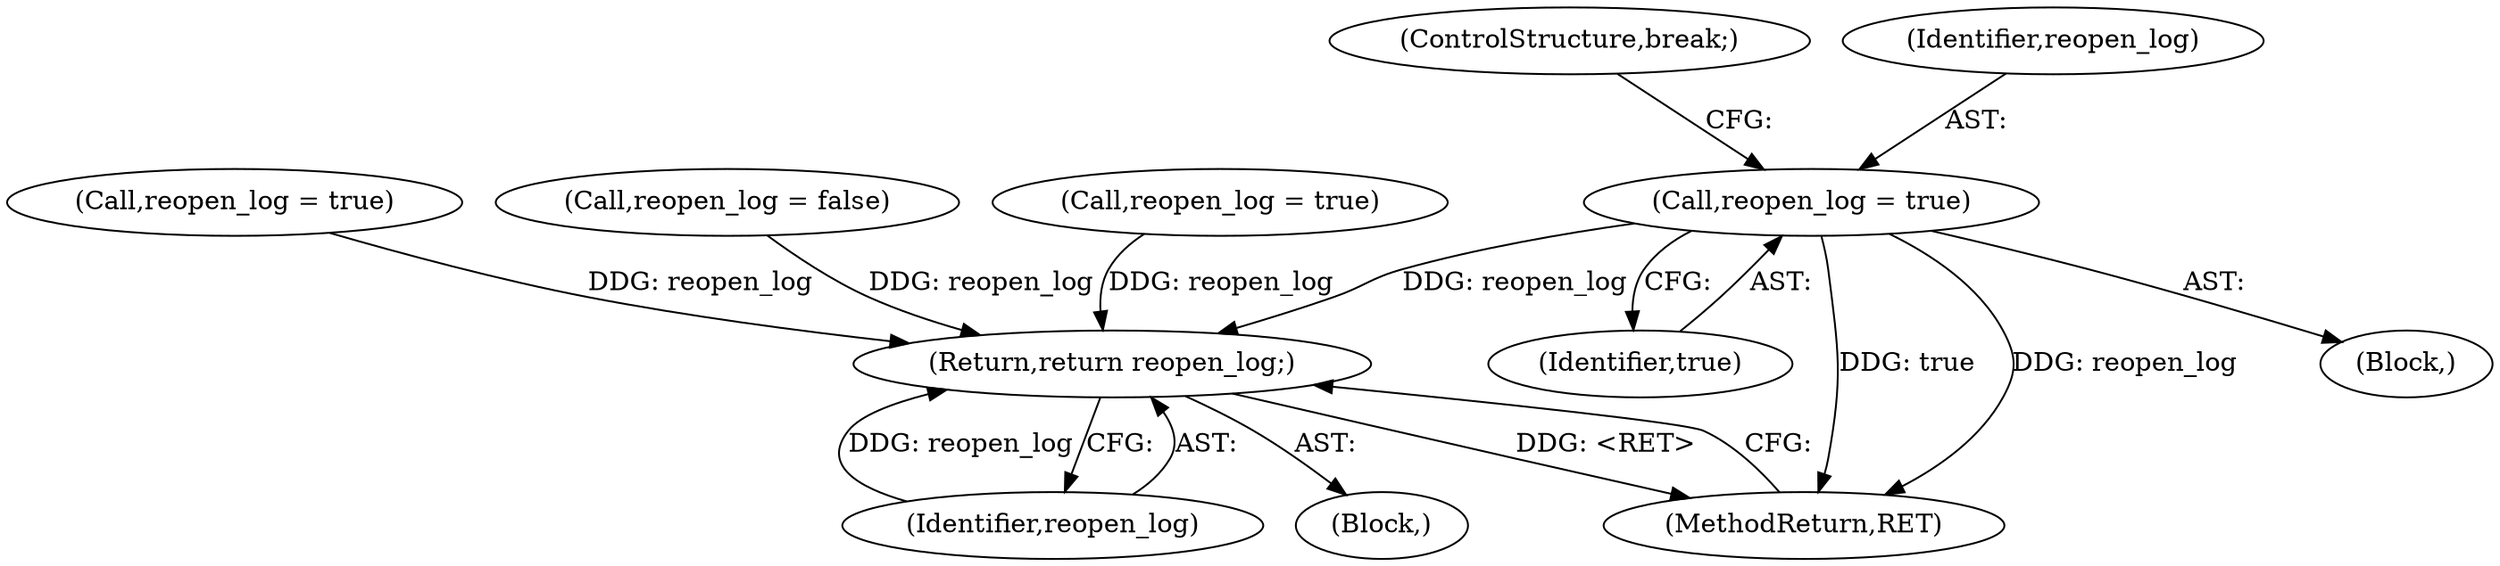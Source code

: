 digraph "0_keepalived_04f2d32871bb3b11d7dc024039952f2fe2750306@API" {
"1000269" [label="(Call,reopen_log = true)"];
"1000745" [label="(Return,return reopen_log;)"];
"1000747" [label="(MethodReturn,RET)"];
"1000746" [label="(Identifier,reopen_log)"];
"1000348" [label="(Call,reopen_log = true)"];
"1000272" [label="(ControlStructure,break;)"];
"1000112" [label="(Call,reopen_log = false)"];
"1000195" [label="(Block,)"];
"1000271" [label="(Identifier,true)"];
"1000745" [label="(Return,return reopen_log;)"];
"1000377" [label="(Call,reopen_log = true)"];
"1000270" [label="(Identifier,reopen_log)"];
"1000109" [label="(Block,)"];
"1000269" [label="(Call,reopen_log = true)"];
"1000269" -> "1000195"  [label="AST: "];
"1000269" -> "1000271"  [label="CFG: "];
"1000270" -> "1000269"  [label="AST: "];
"1000271" -> "1000269"  [label="AST: "];
"1000272" -> "1000269"  [label="CFG: "];
"1000269" -> "1000747"  [label="DDG: reopen_log"];
"1000269" -> "1000747"  [label="DDG: true"];
"1000269" -> "1000745"  [label="DDG: reopen_log"];
"1000745" -> "1000109"  [label="AST: "];
"1000745" -> "1000746"  [label="CFG: "];
"1000746" -> "1000745"  [label="AST: "];
"1000747" -> "1000745"  [label="CFG: "];
"1000745" -> "1000747"  [label="DDG: <RET>"];
"1000746" -> "1000745"  [label="DDG: reopen_log"];
"1000348" -> "1000745"  [label="DDG: reopen_log"];
"1000377" -> "1000745"  [label="DDG: reopen_log"];
"1000112" -> "1000745"  [label="DDG: reopen_log"];
}
